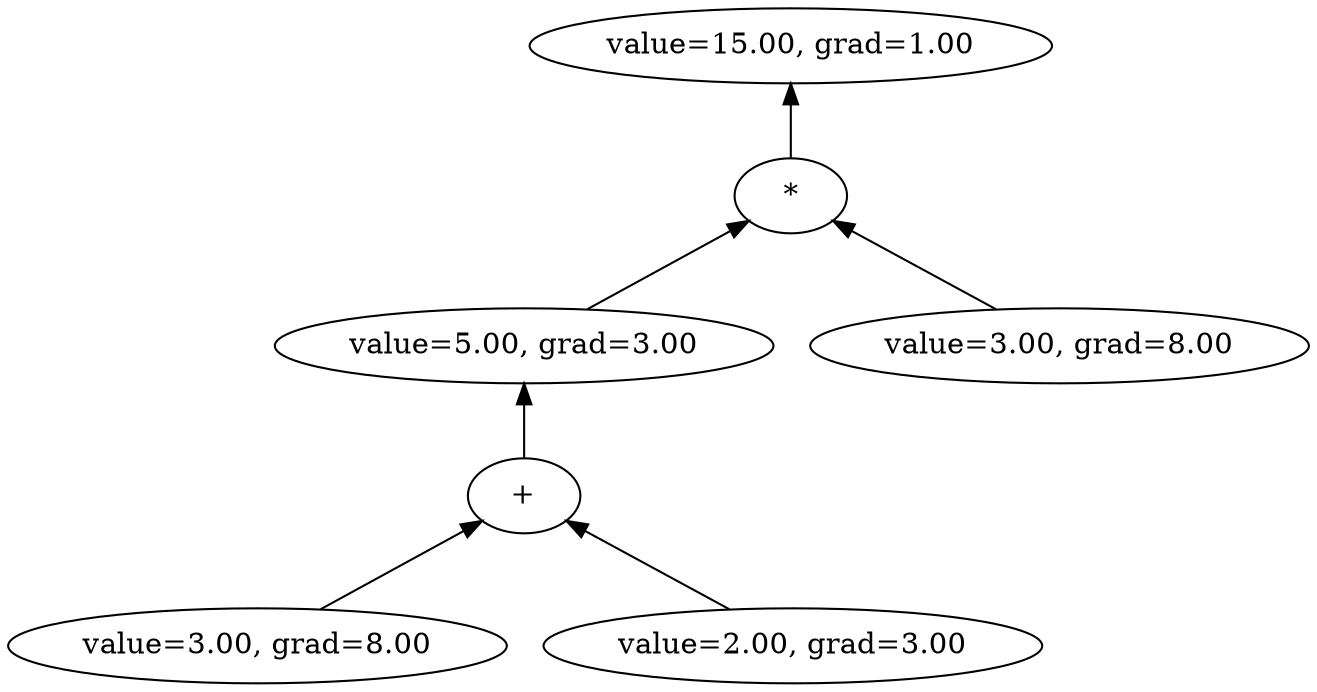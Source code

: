 digraph G {
  rankdir=BT;
  node0 [label="value=15.00, grad=1.00"];
  op1 [label="*", shape=ellipse];
  op1 -> node0;
  node2 [label="value=5.00, grad=3.00"];
  op3 [label="+", shape=ellipse];
  op3 -> node2;
  node4 [label="value=3.00, grad=8.00"];
  node4 -> op3;
  node5 [label="value=2.00, grad=3.00"];
  node5 -> op3;
  node2 -> op1;
  node6 [label="value=3.00, grad=8.00"];
  node6 -> op1;
}

